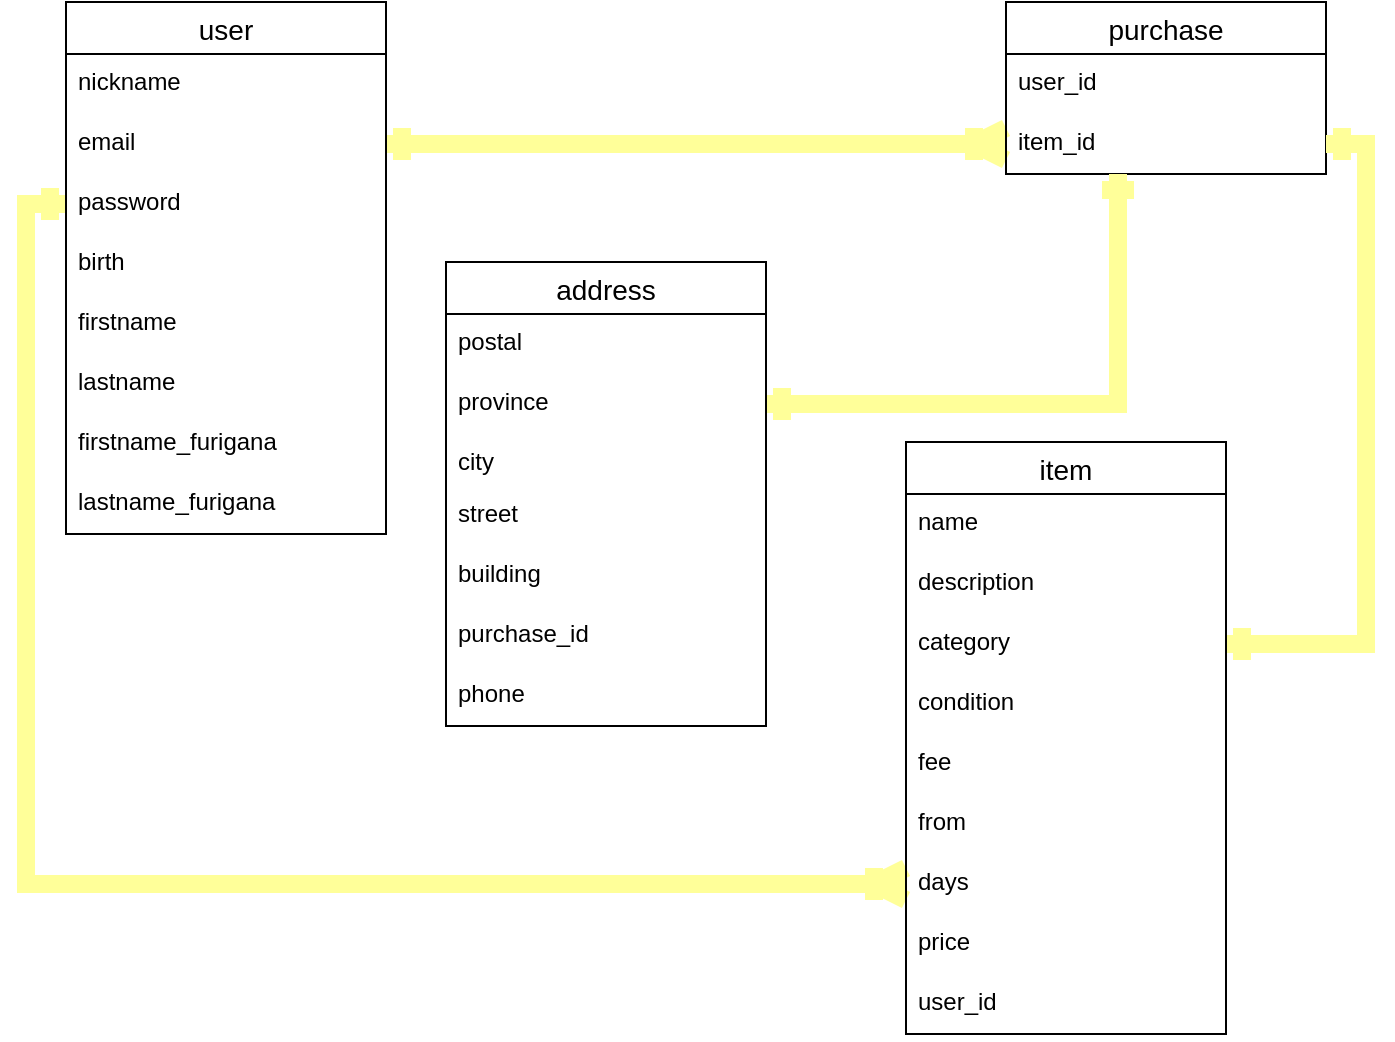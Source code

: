 <mxfile version="13.6.5">
    <diagram id="cNJClU_zRgQUwuYts7hg" name="ページ1">
        <mxGraphModel dx="1040" dy="569" grid="1" gridSize="10" guides="1" tooltips="1" connect="1" arrows="1" fold="1" page="1" pageScale="1" pageWidth="827" pageHeight="1169" math="0" shadow="0">
            <root>
                <mxCell id="0"/>
                <mxCell id="1" parent="0"/>
                <mxCell id="194" style="edgeStyle=orthogonalEdgeStyle;rounded=0;orthogonalLoop=1;jettySize=auto;html=1;entryX=0;entryY=0.5;entryDx=0;entryDy=0;startArrow=ERone;startFill=0;endArrow=ERoneToMany;endFill=0;strokeColor=#FFFF99;strokeWidth=9;" parent="1" edge="1">
                    <mxGeometry relative="1" as="geometry">
                        <mxPoint x="160" y="71" as="sourcePoint"/>
                        <mxPoint x="470" y="71" as="targetPoint"/>
                    </mxGeometry>
                </mxCell>
                <mxCell id="189" value="purchase" style="swimlane;fontStyle=0;childLayout=stackLayout;horizontal=1;startSize=26;horizontalStack=0;resizeParent=1;resizeParentMax=0;resizeLast=0;collapsible=1;marginBottom=0;align=center;fontSize=14;" parent="1" vertex="1">
                    <mxGeometry x="470" width="160" height="86" as="geometry"/>
                </mxCell>
                <mxCell id="190" value="user_id" style="text;strokeColor=none;fillColor=none;spacingLeft=4;spacingRight=4;overflow=hidden;rotatable=0;points=[[0,0.5],[1,0.5]];portConstraint=eastwest;fontSize=12;" parent="189" vertex="1">
                    <mxGeometry y="26" width="160" height="30" as="geometry"/>
                </mxCell>
                <mxCell id="224" value="item_id" style="text;strokeColor=none;fillColor=none;spacingLeft=4;spacingRight=4;overflow=hidden;rotatable=0;points=[[0,0.5],[1,0.5]];portConstraint=eastwest;fontSize=12;" vertex="1" parent="189">
                    <mxGeometry y="56" width="160" height="30" as="geometry"/>
                </mxCell>
                <mxCell id="221" style="edgeStyle=orthogonalEdgeStyle;rounded=0;orthogonalLoop=1;jettySize=auto;html=1;exitX=0;exitY=0.5;exitDx=0;exitDy=0;entryX=0;entryY=0.5;entryDx=0;entryDy=0;startArrow=ERone;startFill=0;endArrow=ERoneToMany;endFill=0;strokeColor=#FFFF99;strokeWidth=9;" parent="1" source="188" target="218" edge="1">
                    <mxGeometry relative="1" as="geometry"/>
                </mxCell>
                <mxCell id="225" style="edgeStyle=orthogonalEdgeStyle;rounded=0;orthogonalLoop=1;jettySize=auto;html=1;exitX=1;exitY=0.5;exitDx=0;exitDy=0;entryX=1;entryY=0.5;entryDx=0;entryDy=0;strokeWidth=9;strokeColor=#FFFF99;endArrow=ERone;endFill=0;startArrow=ERone;startFill=0;" edge="1" parent="1" source="214" target="224">
                    <mxGeometry relative="1" as="geometry"/>
                </mxCell>
                <mxCell id="185" value="user" style="swimlane;fontStyle=0;childLayout=stackLayout;horizontal=1;startSize=26;horizontalStack=0;resizeParent=1;resizeParentMax=0;resizeLast=0;collapsible=1;marginBottom=0;align=center;fontSize=14;" parent="1" vertex="1">
                    <mxGeometry width="160" height="266" as="geometry"/>
                </mxCell>
                <mxCell id="186" value="nickname" style="text;strokeColor=none;fillColor=none;spacingLeft=4;spacingRight=4;overflow=hidden;rotatable=0;points=[[0,0.5],[1,0.5]];portConstraint=eastwest;fontSize=12;" parent="185" vertex="1">
                    <mxGeometry y="26" width="160" height="30" as="geometry"/>
                </mxCell>
                <mxCell id="187" value="email" style="text;strokeColor=none;fillColor=none;spacingLeft=4;spacingRight=4;overflow=hidden;rotatable=0;points=[[0,0.5],[1,0.5]];portConstraint=eastwest;fontSize=12;" parent="185" vertex="1">
                    <mxGeometry y="56" width="160" height="30" as="geometry"/>
                </mxCell>
                <mxCell id="188" value="password" style="text;strokeColor=none;fillColor=none;spacingLeft=4;spacingRight=4;overflow=hidden;rotatable=0;points=[[0,0.5],[1,0.5]];portConstraint=eastwest;fontSize=12;" parent="185" vertex="1">
                    <mxGeometry y="86" width="160" height="30" as="geometry"/>
                </mxCell>
                <mxCell id="228" value="birth" style="text;strokeColor=none;fillColor=none;spacingLeft=4;spacingRight=4;overflow=hidden;rotatable=0;points=[[0,0.5],[1,0.5]];portConstraint=eastwest;fontSize=12;" vertex="1" parent="185">
                    <mxGeometry y="116" width="160" height="30" as="geometry"/>
                </mxCell>
                <mxCell id="229" value="firstname" style="text;strokeColor=none;fillColor=none;spacingLeft=4;spacingRight=4;overflow=hidden;rotatable=0;points=[[0,0.5],[1,0.5]];portConstraint=eastwest;fontSize=12;" vertex="1" parent="185">
                    <mxGeometry y="146" width="160" height="30" as="geometry"/>
                </mxCell>
                <mxCell id="230" value="lastname" style="text;strokeColor=none;fillColor=none;spacingLeft=4;spacingRight=4;overflow=hidden;rotatable=0;points=[[0,0.5],[1,0.5]];portConstraint=eastwest;fontSize=12;" vertex="1" parent="185">
                    <mxGeometry y="176" width="160" height="30" as="geometry"/>
                </mxCell>
                <mxCell id="231" value="firstname_furigana" style="text;strokeColor=none;fillColor=none;spacingLeft=4;spacingRight=4;overflow=hidden;rotatable=0;points=[[0,0.5],[1,0.5]];portConstraint=eastwest;fontSize=12;" vertex="1" parent="185">
                    <mxGeometry y="206" width="160" height="30" as="geometry"/>
                </mxCell>
                <mxCell id="232" value="lastname_furigana" style="text;strokeColor=none;fillColor=none;spacingLeft=4;spacingRight=4;overflow=hidden;rotatable=0;points=[[0,0.5],[1,0.5]];portConstraint=eastwest;fontSize=12;" vertex="1" parent="185">
                    <mxGeometry y="236" width="160" height="30" as="geometry"/>
                </mxCell>
                <mxCell id="233" style="edgeStyle=orthogonalEdgeStyle;rounded=0;orthogonalLoop=1;jettySize=auto;html=1;exitX=1;exitY=0.5;exitDx=0;exitDy=0;entryX=0.35;entryY=1;entryDx=0;entryDy=0;entryPerimeter=0;startArrow=ERone;startFill=0;endArrow=ERone;endFill=0;strokeColor=#FFFF99;strokeWidth=9;" edge="1" parent="1" source="202" target="224">
                    <mxGeometry relative="1" as="geometry"/>
                </mxCell>
                <mxCell id="200" value="address" style="swimlane;fontStyle=0;childLayout=stackLayout;horizontal=1;startSize=26;horizontalStack=0;resizeParent=1;resizeParentMax=0;resizeLast=0;collapsible=1;marginBottom=0;align=center;fontSize=14;" parent="1" vertex="1">
                    <mxGeometry x="190" y="130" width="160" height="232" as="geometry"/>
                </mxCell>
                <mxCell id="201" value="postal" style="text;strokeColor=none;fillColor=none;spacingLeft=4;spacingRight=4;overflow=hidden;rotatable=0;points=[[0,0.5],[1,0.5]];portConstraint=eastwest;fontSize=12;" parent="200" vertex="1">
                    <mxGeometry y="26" width="160" height="30" as="geometry"/>
                </mxCell>
                <mxCell id="202" value="province" style="text;strokeColor=none;fillColor=none;spacingLeft=4;spacingRight=4;overflow=hidden;rotatable=0;points=[[0,0.5],[1,0.5]];portConstraint=eastwest;fontSize=12;" parent="200" vertex="1">
                    <mxGeometry y="56" width="160" height="30" as="geometry"/>
                </mxCell>
                <mxCell id="203" value="city" style="text;strokeColor=none;fillColor=none;spacingLeft=4;spacingRight=4;overflow=hidden;rotatable=0;points=[[0,0.5],[1,0.5]];portConstraint=eastwest;fontSize=12;" parent="200" vertex="1">
                    <mxGeometry y="86" width="160" height="26" as="geometry"/>
                </mxCell>
                <mxCell id="205" value="street" style="text;strokeColor=none;fillColor=none;spacingLeft=4;spacingRight=4;overflow=hidden;rotatable=0;points=[[0,0.5],[1,0.5]];portConstraint=eastwest;fontSize=12;" parent="200" vertex="1">
                    <mxGeometry y="112" width="160" height="30" as="geometry"/>
                </mxCell>
                <mxCell id="206" value="building" style="text;strokeColor=none;fillColor=none;spacingLeft=4;spacingRight=4;overflow=hidden;rotatable=0;points=[[0,0.5],[1,0.5]];portConstraint=eastwest;fontSize=12;" parent="200" vertex="1">
                    <mxGeometry y="142" width="160" height="30" as="geometry"/>
                </mxCell>
                <mxCell id="223" value="purchase_id" style="text;strokeColor=none;fillColor=none;spacingLeft=4;spacingRight=4;overflow=hidden;rotatable=0;points=[[0,0.5],[1,0.5]];portConstraint=eastwest;fontSize=12;" vertex="1" parent="200">
                    <mxGeometry y="172" width="160" height="30" as="geometry"/>
                </mxCell>
                <mxCell id="226" value="phone" style="text;strokeColor=none;fillColor=none;spacingLeft=4;spacingRight=4;overflow=hidden;rotatable=0;points=[[0,0.5],[1,0.5]];portConstraint=eastwest;fontSize=12;" vertex="1" parent="200">
                    <mxGeometry y="202" width="160" height="30" as="geometry"/>
                </mxCell>
                <mxCell id="211" value="item" style="swimlane;fontStyle=0;childLayout=stackLayout;horizontal=1;startSize=26;horizontalStack=0;resizeParent=1;resizeParentMax=0;resizeLast=0;collapsible=1;marginBottom=0;align=center;fontSize=14;" parent="1" vertex="1">
                    <mxGeometry x="420" y="220" width="160" height="296" as="geometry"/>
                </mxCell>
                <mxCell id="212" value="name" style="text;strokeColor=none;fillColor=none;spacingLeft=4;spacingRight=4;overflow=hidden;rotatable=0;points=[[0,0.5],[1,0.5]];portConstraint=eastwest;fontSize=12;" parent="211" vertex="1">
                    <mxGeometry y="26" width="160" height="30" as="geometry"/>
                </mxCell>
                <mxCell id="213" value="description" style="text;strokeColor=none;fillColor=none;spacingLeft=4;spacingRight=4;overflow=hidden;rotatable=0;points=[[0,0.5],[1,0.5]];portConstraint=eastwest;fontSize=12;" parent="211" vertex="1">
                    <mxGeometry y="56" width="160" height="30" as="geometry"/>
                </mxCell>
                <mxCell id="214" value="category" style="text;strokeColor=none;fillColor=none;spacingLeft=4;spacingRight=4;overflow=hidden;rotatable=0;points=[[0,0.5],[1,0.5]];portConstraint=eastwest;fontSize=12;" parent="211" vertex="1">
                    <mxGeometry y="86" width="160" height="30" as="geometry"/>
                </mxCell>
                <mxCell id="215" value="condition" style="text;strokeColor=none;fillColor=none;spacingLeft=4;spacingRight=4;overflow=hidden;rotatable=0;points=[[0,0.5],[1,0.5]];portConstraint=eastwest;fontSize=12;" parent="211" vertex="1">
                    <mxGeometry y="116" width="160" height="30" as="geometry"/>
                </mxCell>
                <mxCell id="216" value="fee" style="text;strokeColor=none;fillColor=none;spacingLeft=4;spacingRight=4;overflow=hidden;rotatable=0;points=[[0,0.5],[1,0.5]];portConstraint=eastwest;fontSize=12;" parent="211" vertex="1">
                    <mxGeometry y="146" width="160" height="30" as="geometry"/>
                </mxCell>
                <mxCell id="217" value="from" style="text;strokeColor=none;fillColor=none;spacingLeft=4;spacingRight=4;overflow=hidden;rotatable=0;points=[[0,0.5],[1,0.5]];portConstraint=eastwest;fontSize=12;" parent="211" vertex="1">
                    <mxGeometry y="176" width="160" height="30" as="geometry"/>
                </mxCell>
                <mxCell id="218" value="days" style="text;strokeColor=none;fillColor=none;spacingLeft=4;spacingRight=4;overflow=hidden;rotatable=0;points=[[0,0.5],[1,0.5]];portConstraint=eastwest;fontSize=12;" parent="211" vertex="1">
                    <mxGeometry y="206" width="160" height="30" as="geometry"/>
                </mxCell>
                <mxCell id="219" value="price" style="text;strokeColor=none;fillColor=none;spacingLeft=4;spacingRight=4;overflow=hidden;rotatable=0;points=[[0,0.5],[1,0.5]];portConstraint=eastwest;fontSize=12;" parent="211" vertex="1">
                    <mxGeometry y="236" width="160" height="30" as="geometry"/>
                </mxCell>
                <mxCell id="220" value="user_id" style="text;strokeColor=none;fillColor=none;spacingLeft=4;spacingRight=4;overflow=hidden;rotatable=0;points=[[0,0.5],[1,0.5]];portConstraint=eastwest;fontSize=12;" parent="211" vertex="1">
                    <mxGeometry y="266" width="160" height="30" as="geometry"/>
                </mxCell>
            </root>
        </mxGraphModel>
    </diagram>
</mxfile>